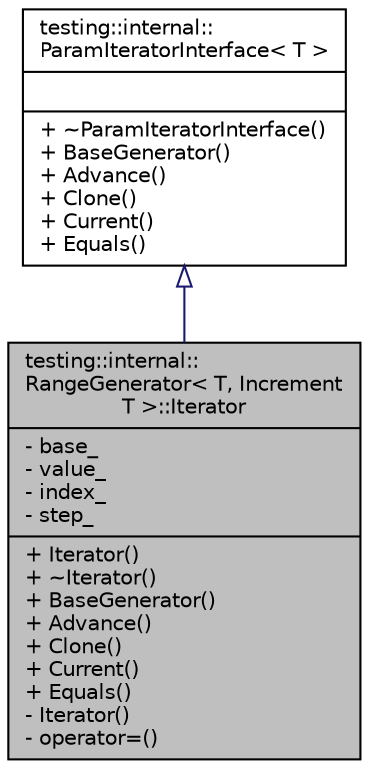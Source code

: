 digraph "testing::internal::RangeGenerator&lt; T, IncrementT &gt;::Iterator"
{
 // LATEX_PDF_SIZE
  bgcolor="transparent";
  edge [fontname="Helvetica",fontsize="10",labelfontname="Helvetica",labelfontsize="10"];
  node [fontname="Helvetica",fontsize="10",shape=record];
  Node1 [label="{testing::internal::\lRangeGenerator\< T, Increment\lT \>::Iterator\n|- base_\l- value_\l- index_\l- step_\l|+ Iterator()\l+ ~Iterator()\l+ BaseGenerator()\l+ Advance()\l+ Clone()\l+ Current()\l+ Equals()\l- Iterator()\l- operator=()\l}",height=0.2,width=0.4,color="black", fillcolor="grey75", style="filled", fontcolor="black",tooltip=" "];
  Node2 -> Node1 [dir="back",color="midnightblue",fontsize="10",style="solid",arrowtail="onormal",fontname="Helvetica"];
  Node2 [label="{testing::internal::\lParamIteratorInterface\< T \>\n||+ ~ParamIteratorInterface()\l+ BaseGenerator()\l+ Advance()\l+ Clone()\l+ Current()\l+ Equals()\l}",height=0.2,width=0.4,color="black",URL="$classtesting_1_1internal_1_1ParamIteratorInterface.html",tooltip=" "];
}
